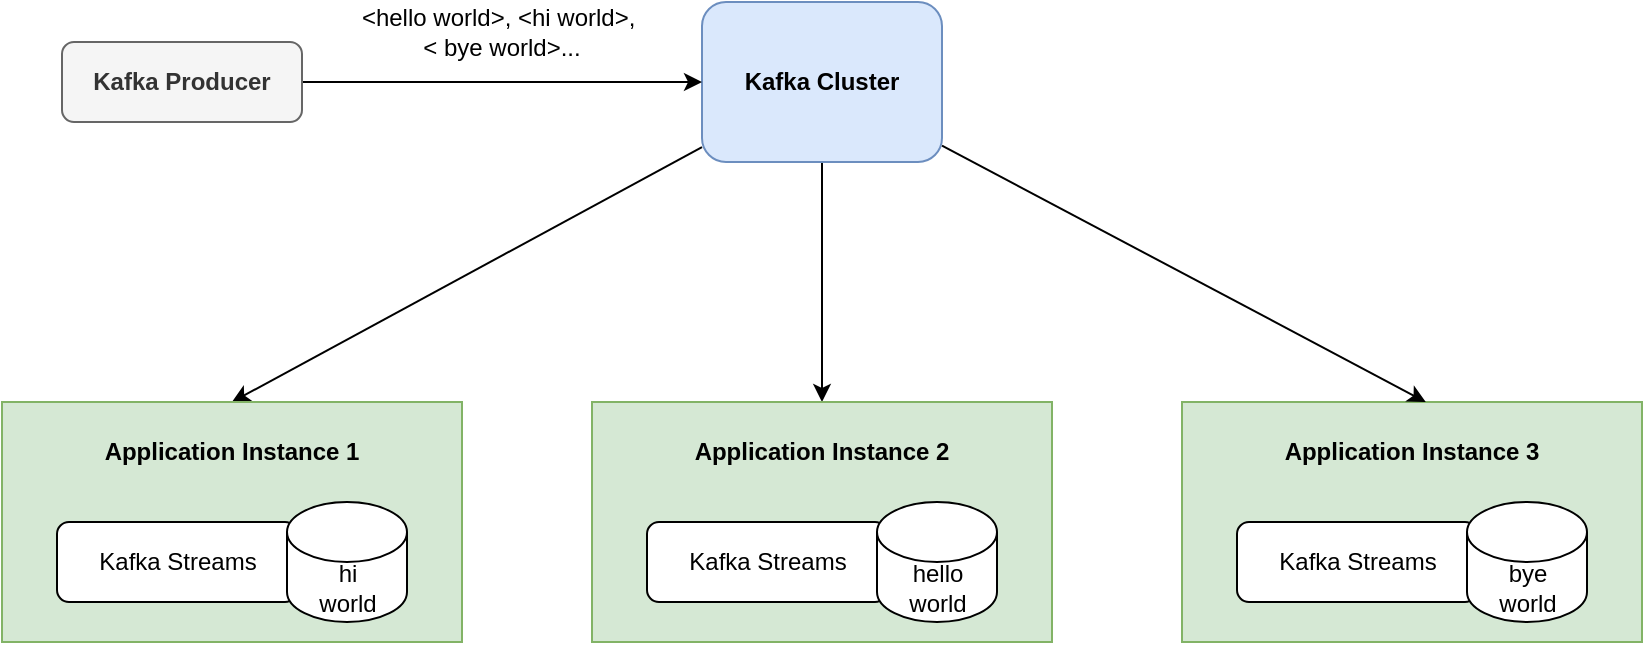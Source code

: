 <mxfile version="24.8.0">
  <diagram name="페이지-1" id="wwkxa6Cd8h9YCE3ScFu-">
    <mxGraphModel dx="749" dy="1421" grid="1" gridSize="10" guides="1" tooltips="1" connect="1" arrows="1" fold="1" page="1" pageScale="1" pageWidth="1169" pageHeight="827" math="0" shadow="0">
      <root>
        <mxCell id="0" />
        <mxCell id="1" parent="0" />
        <mxCell id="1r7JVwWzZbzb9g46OdJC-21" style="rounded=0;orthogonalLoop=1;jettySize=auto;html=1;entryX=0.5;entryY=0;entryDx=0;entryDy=0;" edge="1" parent="1" source="1r7JVwWzZbzb9g46OdJC-1" target="1r7JVwWzZbzb9g46OdJC-11">
          <mxGeometry relative="1" as="geometry" />
        </mxCell>
        <mxCell id="1r7JVwWzZbzb9g46OdJC-22" style="edgeStyle=orthogonalEdgeStyle;rounded=0;orthogonalLoop=1;jettySize=auto;html=1;entryX=0.5;entryY=0;entryDx=0;entryDy=0;" edge="1" parent="1" source="1r7JVwWzZbzb9g46OdJC-1" target="1r7JVwWzZbzb9g46OdJC-5">
          <mxGeometry relative="1" as="geometry" />
        </mxCell>
        <mxCell id="1r7JVwWzZbzb9g46OdJC-1" value="&lt;b&gt;Kafka Cluster&lt;/b&gt;" style="rounded=1;whiteSpace=wrap;html=1;fillColor=#dae8fc;strokeColor=#6c8ebf;" vertex="1" parent="1">
          <mxGeometry x="360" y="120" width="120" height="80" as="geometry" />
        </mxCell>
        <mxCell id="1r7JVwWzZbzb9g46OdJC-3" style="edgeStyle=orthogonalEdgeStyle;rounded=0;orthogonalLoop=1;jettySize=auto;html=1;entryX=0;entryY=0.5;entryDx=0;entryDy=0;" edge="1" parent="1" source="1r7JVwWzZbzb9g46OdJC-2" target="1r7JVwWzZbzb9g46OdJC-1">
          <mxGeometry relative="1" as="geometry" />
        </mxCell>
        <mxCell id="1r7JVwWzZbzb9g46OdJC-2" value="&lt;b&gt;Kafka Producer&lt;/b&gt;" style="rounded=1;whiteSpace=wrap;html=1;fillColor=#f5f5f5;fontColor=#333333;strokeColor=#666666;" vertex="1" parent="1">
          <mxGeometry x="40" y="140" width="120" height="40" as="geometry" />
        </mxCell>
        <mxCell id="1r7JVwWzZbzb9g46OdJC-4" value="&amp;lt;hello world&amp;gt;, &amp;lt;hi world&amp;gt;,&amp;nbsp;&lt;div&gt;&amp;lt; bye world&amp;gt;...&lt;/div&gt;" style="text;html=1;align=center;verticalAlign=middle;whiteSpace=wrap;rounded=0;" vertex="1" parent="1">
          <mxGeometry x="180" y="120" width="160" height="30" as="geometry" />
        </mxCell>
        <mxCell id="1r7JVwWzZbzb9g46OdJC-5" value="" style="rounded=0;whiteSpace=wrap;html=1;fillColor=#d5e8d4;strokeColor=#82b366;" vertex="1" parent="1">
          <mxGeometry x="305" y="320" width="230" height="120" as="geometry" />
        </mxCell>
        <mxCell id="1r7JVwWzZbzb9g46OdJC-6" value="Kafka Streams" style="rounded=1;whiteSpace=wrap;html=1;" vertex="1" parent="1">
          <mxGeometry x="332.5" y="380" width="120" height="40" as="geometry" />
        </mxCell>
        <mxCell id="1r7JVwWzZbzb9g46OdJC-7" value="hello&lt;div&gt;world&lt;/div&gt;" style="shape=cylinder3;whiteSpace=wrap;html=1;boundedLbl=1;backgroundOutline=1;size=15;" vertex="1" parent="1">
          <mxGeometry x="447.5" y="370" width="60" height="60" as="geometry" />
        </mxCell>
        <mxCell id="1r7JVwWzZbzb9g46OdJC-10" value="&lt;b&gt;Application Instance 2&lt;/b&gt;" style="text;html=1;align=center;verticalAlign=middle;whiteSpace=wrap;rounded=0;" vertex="1" parent="1">
          <mxGeometry x="350" y="330" width="140" height="30" as="geometry" />
        </mxCell>
        <mxCell id="1r7JVwWzZbzb9g46OdJC-11" value="" style="rounded=0;whiteSpace=wrap;html=1;fillColor=#d5e8d4;strokeColor=#82b366;" vertex="1" parent="1">
          <mxGeometry x="10" y="320" width="230" height="120" as="geometry" />
        </mxCell>
        <mxCell id="1r7JVwWzZbzb9g46OdJC-12" value="Kafka Streams" style="rounded=1;whiteSpace=wrap;html=1;" vertex="1" parent="1">
          <mxGeometry x="37.5" y="380" width="120" height="40" as="geometry" />
        </mxCell>
        <mxCell id="1r7JVwWzZbzb9g46OdJC-13" value="hi&lt;div&gt;world&lt;/div&gt;" style="shape=cylinder3;whiteSpace=wrap;html=1;boundedLbl=1;backgroundOutline=1;size=15;" vertex="1" parent="1">
          <mxGeometry x="152.5" y="370" width="60" height="60" as="geometry" />
        </mxCell>
        <mxCell id="1r7JVwWzZbzb9g46OdJC-15" value="&lt;b&gt;Application Instance 1&lt;/b&gt;" style="text;html=1;align=center;verticalAlign=middle;whiteSpace=wrap;rounded=0;" vertex="1" parent="1">
          <mxGeometry x="55" y="330" width="140" height="30" as="geometry" />
        </mxCell>
        <mxCell id="1r7JVwWzZbzb9g46OdJC-16" value="" style="rounded=0;whiteSpace=wrap;html=1;fillColor=#d5e8d4;strokeColor=#82b366;" vertex="1" parent="1">
          <mxGeometry x="600" y="320" width="230" height="120" as="geometry" />
        </mxCell>
        <mxCell id="1r7JVwWzZbzb9g46OdJC-17" value="Kafka Streams" style="rounded=1;whiteSpace=wrap;html=1;" vertex="1" parent="1">
          <mxGeometry x="627.5" y="380" width="120" height="40" as="geometry" />
        </mxCell>
        <mxCell id="1r7JVwWzZbzb9g46OdJC-18" value="bye&lt;div&gt;world&lt;/div&gt;" style="shape=cylinder3;whiteSpace=wrap;html=1;boundedLbl=1;backgroundOutline=1;size=15;" vertex="1" parent="1">
          <mxGeometry x="742.5" y="370" width="60" height="60" as="geometry" />
        </mxCell>
        <mxCell id="1r7JVwWzZbzb9g46OdJC-20" value="&lt;b&gt;Application Instance 3&lt;/b&gt;" style="text;html=1;align=center;verticalAlign=middle;whiteSpace=wrap;rounded=0;" vertex="1" parent="1">
          <mxGeometry x="645" y="330" width="140" height="30" as="geometry" />
        </mxCell>
        <mxCell id="1r7JVwWzZbzb9g46OdJC-23" style="rounded=0;orthogonalLoop=1;jettySize=auto;html=1;entryX=0.53;entryY=0;entryDx=0;entryDy=0;entryPerimeter=0;" edge="1" parent="1" source="1r7JVwWzZbzb9g46OdJC-1" target="1r7JVwWzZbzb9g46OdJC-16">
          <mxGeometry relative="1" as="geometry" />
        </mxCell>
      </root>
    </mxGraphModel>
  </diagram>
</mxfile>
